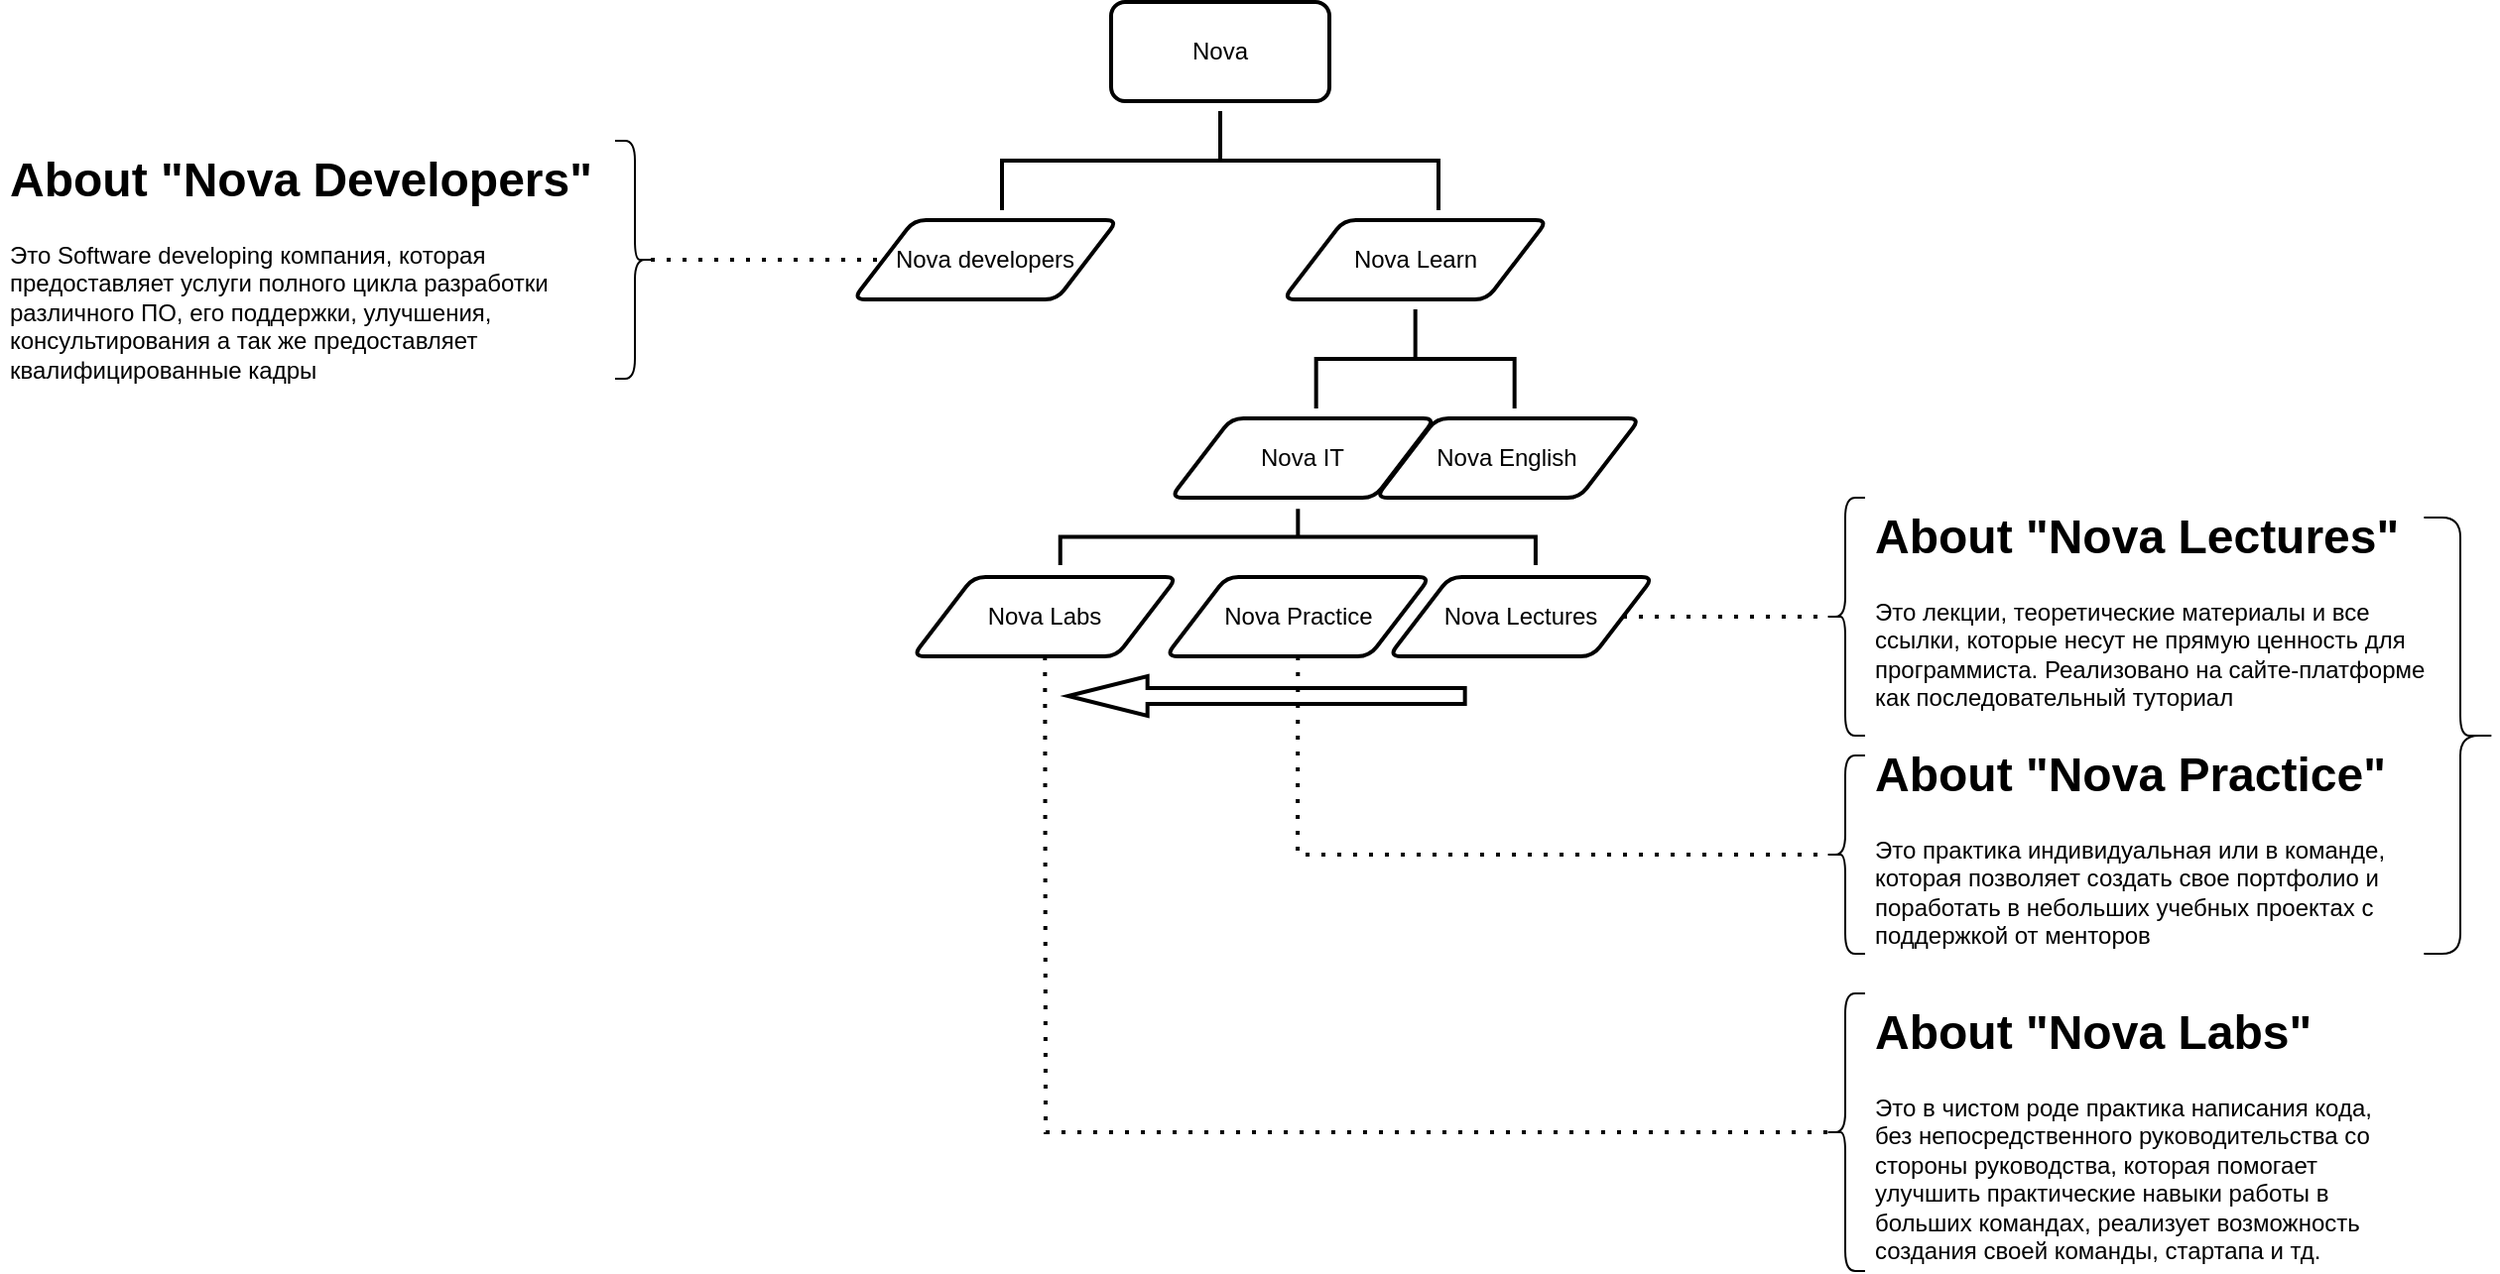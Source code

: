 <mxfile version="22.1.18" type="github">
  <diagram name="Страница — 1" id="sfXHjTrYu6h1Sz9sCr_c">
    <mxGraphModel dx="2462" dy="738" grid="1" gridSize="10" guides="1" tooltips="1" connect="1" arrows="1" fold="1" page="1" pageScale="1" pageWidth="827" pageHeight="1169" math="0" shadow="0">
      <root>
        <mxCell id="0" />
        <mxCell id="1" parent="0" />
        <mxCell id="3aFkIscJD6onxiA6AKRw-1" value="Nova" style="rounded=1;whiteSpace=wrap;html=1;absoluteArcSize=1;arcSize=14;strokeWidth=2;" vertex="1" parent="1">
          <mxGeometry x="190" y="30" width="110" height="50" as="geometry" />
        </mxCell>
        <mxCell id="3aFkIscJD6onxiA6AKRw-3" value="Nova developers" style="shape=parallelogram;html=1;strokeWidth=2;perimeter=parallelogramPerimeter;whiteSpace=wrap;rounded=1;arcSize=12;size=0.23;" vertex="1" parent="1">
          <mxGeometry x="60" y="140" width="133.33" height="40" as="geometry" />
        </mxCell>
        <mxCell id="3aFkIscJD6onxiA6AKRw-4" value="Nova Learn" style="shape=parallelogram;html=1;strokeWidth=2;perimeter=parallelogramPerimeter;whiteSpace=wrap;rounded=1;arcSize=12;size=0.23;" vertex="1" parent="1">
          <mxGeometry x="276.66" y="140" width="133.33" height="40" as="geometry" />
        </mxCell>
        <mxCell id="3aFkIscJD6onxiA6AKRw-5" value="Nova IT" style="shape=parallelogram;html=1;strokeWidth=2;perimeter=parallelogramPerimeter;whiteSpace=wrap;rounded=1;arcSize=12;size=0.23;" vertex="1" parent="1">
          <mxGeometry x="220" y="240" width="133.33" height="40" as="geometry" />
        </mxCell>
        <mxCell id="3aFkIscJD6onxiA6AKRw-6" value="Nova English" style="shape=parallelogram;html=1;strokeWidth=2;perimeter=parallelogramPerimeter;whiteSpace=wrap;rounded=1;arcSize=12;size=0.23;" vertex="1" parent="1">
          <mxGeometry x="323.33" y="240" width="133.33" height="40" as="geometry" />
        </mxCell>
        <mxCell id="3aFkIscJD6onxiA6AKRw-7" value="" style="strokeWidth=2;html=1;shape=mxgraph.flowchart.annotation_2;align=left;labelPosition=right;pointerEvents=1;rotation=90;" vertex="1" parent="1">
          <mxGeometry x="318.33" y="160" width="50" height="100" as="geometry" />
        </mxCell>
        <mxCell id="3aFkIscJD6onxiA6AKRw-8" value="" style="strokeWidth=2;html=1;shape=mxgraph.flowchart.annotation_2;align=left;labelPosition=right;pointerEvents=1;rotation=90;" vertex="1" parent="1">
          <mxGeometry x="220" width="50" height="220" as="geometry" />
        </mxCell>
        <mxCell id="3aFkIscJD6onxiA6AKRw-10" value="Nova Labs" style="shape=parallelogram;html=1;strokeWidth=2;perimeter=parallelogramPerimeter;whiteSpace=wrap;rounded=1;arcSize=12;size=0.23;" vertex="1" parent="1">
          <mxGeometry x="90" y="320" width="133.33" height="40" as="geometry" />
        </mxCell>
        <mxCell id="3aFkIscJD6onxiA6AKRw-13" value="Nova Lectures" style="shape=parallelogram;html=1;strokeWidth=2;perimeter=parallelogramPerimeter;whiteSpace=wrap;rounded=1;arcSize=12;size=0.23;" vertex="1" parent="1">
          <mxGeometry x="330" y="320" width="133.33" height="40" as="geometry" />
        </mxCell>
        <mxCell id="3aFkIscJD6onxiA6AKRw-15" value="" style="strokeWidth=2;html=1;shape=mxgraph.flowchart.annotation_2;align=left;labelPosition=right;pointerEvents=1;rotation=90;" vertex="1" parent="1">
          <mxGeometry x="270" y="180" width="28.33" height="239.58" as="geometry" />
        </mxCell>
        <mxCell id="3aFkIscJD6onxiA6AKRw-16" value="Nova Practice" style="shape=parallelogram;html=1;strokeWidth=2;perimeter=parallelogramPerimeter;whiteSpace=wrap;rounded=1;arcSize=12;size=0.23;" vertex="1" parent="1">
          <mxGeometry x="217.5" y="320" width="133.33" height="40" as="geometry" />
        </mxCell>
        <mxCell id="3aFkIscJD6onxiA6AKRw-17" value="" style="verticalLabelPosition=bottom;verticalAlign=top;html=1;strokeWidth=2;shape=mxgraph.arrows2.arrow;dy=0.6;dx=40;notch=0;rotation=-180;" vertex="1" parent="1">
          <mxGeometry x="168.33" y="370" width="200" height="20" as="geometry" />
        </mxCell>
        <mxCell id="3aFkIscJD6onxiA6AKRw-20" value="" style="shape=curlyBracket;whiteSpace=wrap;html=1;rounded=1;labelPosition=left;verticalLabelPosition=middle;align=right;verticalAlign=middle;" vertex="1" parent="1">
          <mxGeometry x="550" y="280" width="20" height="120" as="geometry" />
        </mxCell>
        <mxCell id="3aFkIscJD6onxiA6AKRw-21" value="" style="endArrow=none;dashed=1;html=1;dashPattern=1 3;strokeWidth=2;rounded=0;entryX=0.1;entryY=0.5;entryDx=0;entryDy=0;entryPerimeter=0;exitX=1;exitY=0.5;exitDx=0;exitDy=0;" edge="1" parent="1" source="3aFkIscJD6onxiA6AKRw-13" target="3aFkIscJD6onxiA6AKRw-20">
          <mxGeometry width="50" height="50" relative="1" as="geometry">
            <mxPoint x="360" y="330" as="sourcePoint" />
            <mxPoint x="410" y="280" as="targetPoint" />
          </mxGeometry>
        </mxCell>
        <mxCell id="3aFkIscJD6onxiA6AKRw-22" value="&lt;h1&gt;About &quot;Nova Lectures&quot;&lt;/h1&gt;&lt;p&gt;Это лекции, теоретические материалы и все ссылки, которые несут не прямую ценность для программиста. Реализовано на сайте-платформе как последовательный туториал&lt;/p&gt;" style="text;html=1;strokeColor=none;fillColor=none;spacing=5;spacingTop=-20;whiteSpace=wrap;overflow=hidden;rounded=0;" vertex="1" parent="1">
          <mxGeometry x="570" y="280" width="290" height="120" as="geometry" />
        </mxCell>
        <mxCell id="3aFkIscJD6onxiA6AKRw-23" value="" style="shape=curlyBracket;whiteSpace=wrap;html=1;rounded=1;labelPosition=left;verticalLabelPosition=middle;align=right;verticalAlign=middle;" vertex="1" parent="1">
          <mxGeometry x="550" y="410" width="20" height="100" as="geometry" />
        </mxCell>
        <mxCell id="3aFkIscJD6onxiA6AKRw-24" value="" style="endArrow=none;dashed=1;html=1;dashPattern=1 3;strokeWidth=2;rounded=0;entryX=0.1;entryY=0.5;entryDx=0;entryDy=0;entryPerimeter=0;exitX=0.5;exitY=1;exitDx=0;exitDy=0;" edge="1" parent="1" target="3aFkIscJD6onxiA6AKRw-23" source="3aFkIscJD6onxiA6AKRw-16">
          <mxGeometry width="50" height="50" relative="1" as="geometry">
            <mxPoint x="430.005" y="410" as="sourcePoint" />
            <mxPoint x="354.17" y="410" as="targetPoint" />
            <Array as="points">
              <mxPoint x="284" y="460" />
            </Array>
          </mxGeometry>
        </mxCell>
        <mxCell id="3aFkIscJD6onxiA6AKRw-26" value="&lt;h1&gt;About &quot;Nova Practice&quot;&lt;/h1&gt;&lt;p&gt;Это практика индивидуальная или в команде, которая позволяет создать свое портфолио и поработать в небольших учебных проектах с поддержкой от менторов&lt;/p&gt;" style="text;html=1;strokeColor=none;fillColor=none;spacing=5;spacingTop=-20;whiteSpace=wrap;overflow=hidden;rounded=0;" vertex="1" parent="1">
          <mxGeometry x="570" y="400" width="270" height="110" as="geometry" />
        </mxCell>
        <mxCell id="3aFkIscJD6onxiA6AKRw-27" value="" style="shape=curlyBracket;whiteSpace=wrap;html=1;rounded=1;labelPosition=left;verticalLabelPosition=middle;align=right;verticalAlign=middle;" vertex="1" parent="1">
          <mxGeometry x="550" y="530" width="20" height="140" as="geometry" />
        </mxCell>
        <mxCell id="3aFkIscJD6onxiA6AKRw-28" value="" style="endArrow=none;dashed=1;html=1;dashPattern=1 3;strokeWidth=2;rounded=0;entryX=0.1;entryY=0.5;entryDx=0;entryDy=0;entryPerimeter=0;exitX=0.5;exitY=1;exitDx=0;exitDy=0;" edge="1" parent="1" target="3aFkIscJD6onxiA6AKRw-27" source="3aFkIscJD6onxiA6AKRw-10">
          <mxGeometry width="50" height="50" relative="1" as="geometry">
            <mxPoint x="282" y="470" as="sourcePoint" />
            <mxPoint x="352.17" y="520" as="targetPoint" />
            <Array as="points">
              <mxPoint x="157" y="600" />
            </Array>
          </mxGeometry>
        </mxCell>
        <mxCell id="3aFkIscJD6onxiA6AKRw-29" value="&lt;h1&gt;About &quot;Nova Labs&quot;&lt;/h1&gt;&lt;p&gt;Это в чистом роде практика написания кода, без непосредственного руководительства со стороны руководства, которая помогает улучшить практические навыки работы в больших командах, реализует возможность создания своей команды, стартапа и тд.&lt;/p&gt;" style="text;html=1;strokeColor=none;fillColor=none;spacing=5;spacingTop=-20;whiteSpace=wrap;overflow=hidden;rounded=0;" vertex="1" parent="1">
          <mxGeometry x="570" y="530" width="270" height="140" as="geometry" />
        </mxCell>
        <mxCell id="3aFkIscJD6onxiA6AKRw-30" value="" style="shape=curlyBracket;whiteSpace=wrap;html=1;rounded=1;labelPosition=left;verticalLabelPosition=middle;align=right;verticalAlign=middle;rotation=-180;" vertex="1" parent="1">
          <mxGeometry x="851.67" y="290" width="36.66" height="220" as="geometry" />
        </mxCell>
        <mxCell id="3aFkIscJD6onxiA6AKRw-31" value="" style="shape=curlyBracket;whiteSpace=wrap;html=1;rounded=1;labelPosition=left;verticalLabelPosition=middle;align=right;verticalAlign=middle;rotation=-180;" vertex="1" parent="1">
          <mxGeometry x="-60" y="100" width="20" height="120" as="geometry" />
        </mxCell>
        <mxCell id="3aFkIscJD6onxiA6AKRw-32" value="" style="endArrow=none;dashed=1;html=1;dashPattern=1 3;strokeWidth=2;rounded=0;entryX=0;entryY=0.5;entryDx=0;entryDy=0;exitX=0.1;exitY=0.5;exitDx=0;exitDy=0;exitPerimeter=0;" edge="1" parent="1" target="3aFkIscJD6onxiA6AKRw-3" source="3aFkIscJD6onxiA6AKRw-31">
          <mxGeometry width="50" height="50" relative="1" as="geometry">
            <mxPoint x="-40" y="159.13" as="sourcePoint" />
            <mxPoint x="64" y="159.13" as="targetPoint" />
          </mxGeometry>
        </mxCell>
        <mxCell id="3aFkIscJD6onxiA6AKRw-33" value="&lt;h1&gt;About &quot;Nova Developers&quot;&lt;/h1&gt;&lt;p&gt;Это Software developing компания, которая предоставляет услуги полного цикла разработки различного ПО, его поддержки, улучшения, консультирования а так же предоставляет квалифицированные кадры&lt;/p&gt;" style="text;html=1;strokeColor=none;fillColor=none;spacing=5;spacingTop=-20;whiteSpace=wrap;overflow=hidden;rounded=0;" vertex="1" parent="1">
          <mxGeometry x="-370" y="100" width="310" height="130" as="geometry" />
        </mxCell>
      </root>
    </mxGraphModel>
  </diagram>
</mxfile>
